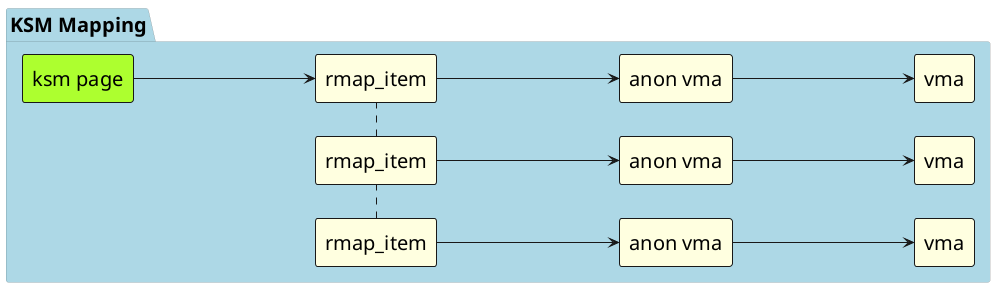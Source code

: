 @startuml
scale 1/1
left to right direction
skinparam Component {
    FontSize 20
    BorderThickness 1
}
skinparam ComponentStyle rectangle
skinparam Package {
    FontSize 20
    BorderThickness 0
}

package "KSM Mapping" #LightBlue {
    component "ksm page" as kp1 #GreenYellow
    component "anon vma" as av1 #LightYellow
    component "anon vma" as av2 #LightYellow
    component "anon vma" as av3 #LightYellow
    component "vma" as v1 #LightYellow
    component "vma" as v2 #LightYellow
    component "vma" as v3 #LightYellow
    component "rmap_item" as r1 #LightYellow
    component "rmap_item" as r2 #LightYellow
    component "rmap_item" as r3 #LightYellow

    [kp1]---->[r1]
    [r1].left.[r2]
    [r2].left.[r3]
    [r1]---->[av1]
    [r2]---->[av2]
    [r3]---->[av3]
    [av1]---->[v1]
    [av2]---->[v2]
    [av3]---->[v3]
}

@enduml